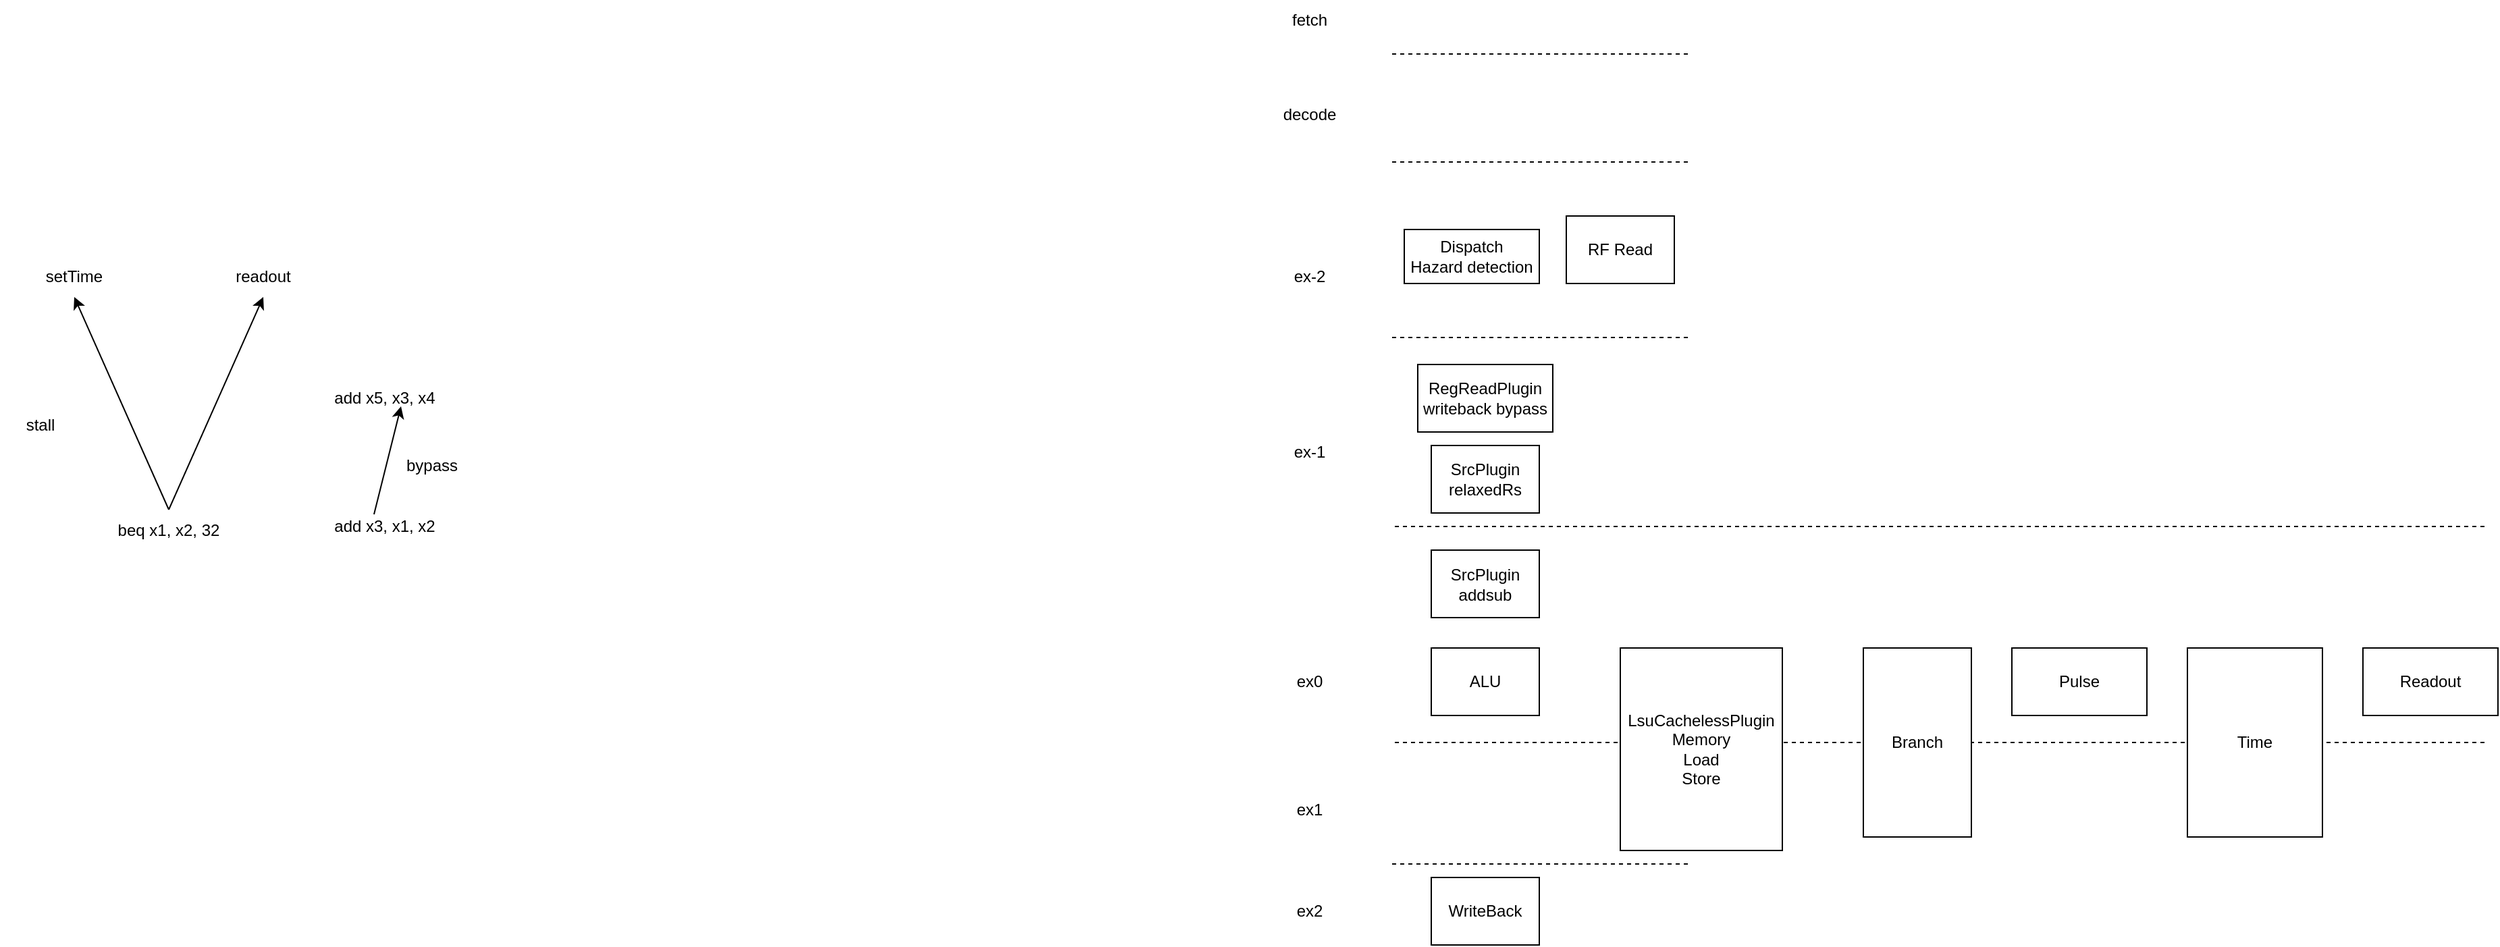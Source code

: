 <mxfile>
    <diagram id="kOJ-MxovEovufVKgLp_z" name="Page-1">
        <mxGraphModel dx="2111" dy="874" grid="1" gridSize="10" guides="1" tooltips="1" connect="1" arrows="1" fold="1" page="1" pageScale="1" pageWidth="850" pageHeight="1100" math="0" shadow="0">
            <root>
                <mxCell id="0"/>
                <mxCell id="1" parent="0"/>
                <mxCell id="3" value="" style="endArrow=none;dashed=1;html=1;" parent="1" edge="1">
                    <mxGeometry width="50" height="50" relative="1" as="geometry">
                        <mxPoint x="540" y="280" as="sourcePoint"/>
                        <mxPoint x="320" y="280" as="targetPoint"/>
                    </mxGeometry>
                </mxCell>
                <mxCell id="4" value="fetch" style="text;html=1;strokeColor=none;fillColor=none;align=center;verticalAlign=middle;whiteSpace=wrap;rounded=0;" parent="1" vertex="1">
                    <mxGeometry x="230" y="160" width="60" height="30" as="geometry"/>
                </mxCell>
                <mxCell id="5" value="" style="endArrow=none;dashed=1;html=1;" parent="1" edge="1">
                    <mxGeometry width="50" height="50" relative="1" as="geometry">
                        <mxPoint x="1130" y="550" as="sourcePoint"/>
                        <mxPoint x="320" y="550" as="targetPoint"/>
                    </mxGeometry>
                </mxCell>
                <mxCell id="6" value="ex-1" style="text;html=1;strokeColor=none;fillColor=none;align=center;verticalAlign=middle;whiteSpace=wrap;rounded=0;" parent="1" vertex="1">
                    <mxGeometry x="230" y="480" width="60" height="30" as="geometry"/>
                </mxCell>
                <mxCell id="7" value="" style="endArrow=none;dashed=1;html=1;" parent="1" edge="1">
                    <mxGeometry width="50" height="50" relative="1" as="geometry">
                        <mxPoint x="1130" y="710" as="sourcePoint"/>
                        <mxPoint x="320" y="710" as="targetPoint"/>
                    </mxGeometry>
                </mxCell>
                <mxCell id="8" value="ex0" style="text;html=1;strokeColor=none;fillColor=none;align=center;verticalAlign=middle;whiteSpace=wrap;rounded=0;" parent="1" vertex="1">
                    <mxGeometry x="230" y="650" width="60" height="30" as="geometry"/>
                </mxCell>
                <mxCell id="9" value="RF Read" style="rounded=0;whiteSpace=wrap;html=1;" parent="1" vertex="1">
                    <mxGeometry x="450" y="320" width="80" height="50" as="geometry"/>
                </mxCell>
                <mxCell id="11" value="" style="endArrow=none;dashed=1;html=1;" parent="1" edge="1">
                    <mxGeometry width="50" height="50" relative="1" as="geometry">
                        <mxPoint x="540" y="800" as="sourcePoint"/>
                        <mxPoint x="320" y="800" as="targetPoint"/>
                    </mxGeometry>
                </mxCell>
                <mxCell id="12" value="ex1" style="text;html=1;strokeColor=none;fillColor=none;align=center;verticalAlign=middle;whiteSpace=wrap;rounded=0;" parent="1" vertex="1">
                    <mxGeometry x="230" y="745" width="60" height="30" as="geometry"/>
                </mxCell>
                <mxCell id="15" value="ALU" style="rounded=0;whiteSpace=wrap;html=1;" parent="1" vertex="1">
                    <mxGeometry x="350" y="640" width="80" height="50" as="geometry"/>
                </mxCell>
                <mxCell id="23" value="WriteBack" style="rounded=0;whiteSpace=wrap;html=1;" parent="1" vertex="1">
                    <mxGeometry x="350" y="810" width="80" height="50" as="geometry"/>
                </mxCell>
                <mxCell id="24" value="&lt;div&gt;LsuCachelessPlugin&lt;/div&gt;Memory&lt;div&gt;Load&lt;/div&gt;&lt;div&gt;Store&lt;/div&gt;" style="rounded=0;whiteSpace=wrap;html=1;" parent="1" vertex="1">
                    <mxGeometry x="490" y="640" width="120" height="150" as="geometry"/>
                </mxCell>
                <mxCell id="25" value="Dispatch&lt;br&gt;Hazard detection" style="rounded=0;whiteSpace=wrap;html=1;" parent="1" vertex="1">
                    <mxGeometry x="330" y="330" width="100" height="40" as="geometry"/>
                </mxCell>
                <mxCell id="26" value="ex2" style="text;html=1;strokeColor=none;fillColor=none;align=center;verticalAlign=middle;whiteSpace=wrap;rounded=0;" parent="1" vertex="1">
                    <mxGeometry x="230" y="820" width="60" height="30" as="geometry"/>
                </mxCell>
                <mxCell id="30" value="Pulse" style="rounded=0;whiteSpace=wrap;html=1;" parent="1" vertex="1">
                    <mxGeometry x="780" y="640" width="100" height="50" as="geometry"/>
                </mxCell>
                <mxCell id="33" value="Branch" style="rounded=0;whiteSpace=wrap;html=1;" parent="1" vertex="1">
                    <mxGeometry x="670" y="640" width="80" height="140" as="geometry"/>
                </mxCell>
                <mxCell id="Nnzz66zd7dhe3EpLPmQt-33" value="" style="endArrow=none;dashed=1;html=1;" parent="1" edge="1">
                    <mxGeometry width="50" height="50" relative="1" as="geometry">
                        <mxPoint x="540" y="200" as="sourcePoint"/>
                        <mxPoint x="320" y="200" as="targetPoint"/>
                    </mxGeometry>
                </mxCell>
                <mxCell id="Nnzz66zd7dhe3EpLPmQt-34" value="decode" style="text;html=1;strokeColor=none;fillColor=none;align=center;verticalAlign=middle;whiteSpace=wrap;rounded=0;" parent="1" vertex="1">
                    <mxGeometry x="230" y="230" width="60" height="30" as="geometry"/>
                </mxCell>
                <mxCell id="Nnzz66zd7dhe3EpLPmQt-36" value="Readout" style="rounded=0;whiteSpace=wrap;html=1;" parent="1" vertex="1">
                    <mxGeometry x="1040" y="640" width="100" height="50" as="geometry"/>
                </mxCell>
                <mxCell id="Nnzz66zd7dhe3EpLPmQt-37" value="Time&lt;br&gt;" style="rounded=0;whiteSpace=wrap;html=1;" parent="1" vertex="1">
                    <mxGeometry x="910" y="640" width="100" height="140" as="geometry"/>
                </mxCell>
                <mxCell id="Nnzz66zd7dhe3EpLPmQt-38" value="add x3, x1, x2" style="text;html=1;strokeColor=none;fillColor=none;align=center;verticalAlign=middle;whiteSpace=wrap;rounded=0;" parent="1" vertex="1">
                    <mxGeometry x="-470" y="535" width="90" height="30" as="geometry"/>
                </mxCell>
                <mxCell id="Nnzz66zd7dhe3EpLPmQt-39" value="add x5, x3, x4" style="text;html=1;strokeColor=none;fillColor=none;align=center;verticalAlign=middle;whiteSpace=wrap;rounded=0;" parent="1" vertex="1">
                    <mxGeometry x="-470" y="440" width="90" height="30" as="geometry"/>
                </mxCell>
                <mxCell id="Nnzz66zd7dhe3EpLPmQt-40" value="" style="endArrow=classic;html=1;" parent="1" edge="1">
                    <mxGeometry width="50" height="50" relative="1" as="geometry">
                        <mxPoint x="-433" y="541" as="sourcePoint"/>
                        <mxPoint x="-413" y="461" as="targetPoint"/>
                    </mxGeometry>
                </mxCell>
                <mxCell id="Nnzz66zd7dhe3EpLPmQt-41" value="bypass" style="text;html=1;strokeColor=none;fillColor=none;align=center;verticalAlign=middle;whiteSpace=wrap;rounded=0;" parent="1" vertex="1">
                    <mxGeometry x="-420" y="490" width="60" height="30" as="geometry"/>
                </mxCell>
                <mxCell id="Nnzz66zd7dhe3EpLPmQt-42" value="beq x1, x2, 32" style="text;html=1;strokeColor=none;fillColor=none;align=center;verticalAlign=middle;whiteSpace=wrap;rounded=0;" parent="1" vertex="1">
                    <mxGeometry x="-630" y="537.5" width="90" height="30" as="geometry"/>
                </mxCell>
                <mxCell id="Nnzz66zd7dhe3EpLPmQt-43" value="readout" style="text;html=1;strokeColor=none;fillColor=none;align=center;verticalAlign=middle;whiteSpace=wrap;rounded=0;" parent="1" vertex="1">
                    <mxGeometry x="-560" y="350" width="90" height="30" as="geometry"/>
                </mxCell>
                <mxCell id="Nnzz66zd7dhe3EpLPmQt-44" value="" style="endArrow=classic;html=1;exitX=0.5;exitY=0;exitDx=0;exitDy=0;entryX=0.5;entryY=1;entryDx=0;entryDy=0;" parent="1" source="Nnzz66zd7dhe3EpLPmQt-42" target="Nnzz66zd7dhe3EpLPmQt-43" edge="1">
                    <mxGeometry width="50" height="50" relative="1" as="geometry">
                        <mxPoint x="-593" y="543.5" as="sourcePoint"/>
                        <mxPoint x="-590" y="390" as="targetPoint"/>
                    </mxGeometry>
                </mxCell>
                <mxCell id="Nnzz66zd7dhe3EpLPmQt-45" value="stall" style="text;html=1;strokeColor=none;fillColor=none;align=center;verticalAlign=middle;whiteSpace=wrap;rounded=0;" parent="1" vertex="1">
                    <mxGeometry x="-710" y="460" width="60" height="30" as="geometry"/>
                </mxCell>
                <mxCell id="Nnzz66zd7dhe3EpLPmQt-46" value="setTime" style="text;html=1;strokeColor=none;fillColor=none;align=center;verticalAlign=middle;whiteSpace=wrap;rounded=0;" parent="1" vertex="1">
                    <mxGeometry x="-700" y="350" width="90" height="30" as="geometry"/>
                </mxCell>
                <mxCell id="Nnzz66zd7dhe3EpLPmQt-48" value="" style="endArrow=classic;html=1;entryX=0.5;entryY=1;entryDx=0;entryDy=0;exitX=0.5;exitY=0;exitDx=0;exitDy=0;" parent="1" source="Nnzz66zd7dhe3EpLPmQt-42" target="Nnzz66zd7dhe3EpLPmQt-46" edge="1">
                    <mxGeometry width="50" height="50" relative="1" as="geometry">
                        <mxPoint x="-650.0" y="541.75" as="sourcePoint"/>
                        <mxPoint x="-647" y="388.25" as="targetPoint"/>
                    </mxGeometry>
                </mxCell>
                <mxCell id="34" value="" style="endArrow=none;dashed=1;html=1;" edge="1" parent="1">
                    <mxGeometry width="50" height="50" relative="1" as="geometry">
                        <mxPoint x="540" y="410" as="sourcePoint"/>
                        <mxPoint x="320" y="410" as="targetPoint"/>
                    </mxGeometry>
                </mxCell>
                <mxCell id="35" value="ex-2" style="text;html=1;strokeColor=none;fillColor=none;align=center;verticalAlign=middle;whiteSpace=wrap;rounded=0;" vertex="1" parent="1">
                    <mxGeometry x="230" y="350" width="60" height="30" as="geometry"/>
                </mxCell>
                <mxCell id="36" value="&lt;div&gt;RegReadPlugin&lt;/div&gt;writeback bypass" style="rounded=0;whiteSpace=wrap;html=1;" vertex="1" parent="1">
                    <mxGeometry x="340" y="430" width="100" height="50" as="geometry"/>
                </mxCell>
                <mxCell id="37" value="SrcPlugin&lt;div&gt;relaxedRs&lt;/div&gt;" style="rounded=0;whiteSpace=wrap;html=1;" vertex="1" parent="1">
                    <mxGeometry x="350" y="490" width="80" height="50" as="geometry"/>
                </mxCell>
                <mxCell id="SExxyXi1l0MOoqXrUEwF-40" value="SrcPlugin&lt;div&gt;addsub&lt;/div&gt;" style="rounded=0;whiteSpace=wrap;html=1;" vertex="1" parent="1">
                    <mxGeometry x="350" y="567.5" width="80" height="50" as="geometry"/>
                </mxCell>
            </root>
        </mxGraphModel>
    </diagram>
    <diagram name="Copy of Page-1" id="UYCvycLY2p74oL7-VaF-">
        <mxGraphModel dx="2111" dy="874" grid="1" gridSize="10" guides="1" tooltips="1" connect="1" arrows="1" fold="1" page="1" pageScale="1" pageWidth="850" pageHeight="1100" math="0" shadow="0">
            <root>
                <mxCell id="gxQDdSemSxHT6XxgL2sQ-0"/>
                <mxCell id="gxQDdSemSxHT6XxgL2sQ-1" parent="gxQDdSemSxHT6XxgL2sQ-0"/>
                <mxCell id="gxQDdSemSxHT6XxgL2sQ-2" value="" style="endArrow=none;dashed=1;html=1;" parent="gxQDdSemSxHT6XxgL2sQ-1" edge="1">
                    <mxGeometry width="50" height="50" relative="1" as="geometry">
                        <mxPoint x="660" y="150" as="sourcePoint"/>
                        <mxPoint x="440" y="150" as="targetPoint"/>
                    </mxGeometry>
                </mxCell>
                <mxCell id="gxQDdSemSxHT6XxgL2sQ-3" value="fetch" style="text;html=1;strokeColor=none;fillColor=none;align=center;verticalAlign=middle;whiteSpace=wrap;rounded=0;" parent="gxQDdSemSxHT6XxgL2sQ-1" vertex="1">
                    <mxGeometry x="350" y="130" width="60" height="30" as="geometry"/>
                </mxCell>
                <mxCell id="gxQDdSemSxHT6XxgL2sQ-4" value="" style="endArrow=none;dashed=1;html=1;" parent="gxQDdSemSxHT6XxgL2sQ-1" edge="1">
                    <mxGeometry width="50" height="50" relative="1" as="geometry">
                        <mxPoint x="660" y="290" as="sourcePoint"/>
                        <mxPoint x="440" y="290" as="targetPoint"/>
                    </mxGeometry>
                </mxCell>
                <mxCell id="gxQDdSemSxHT6XxgL2sQ-5" value="decode&lt;br&gt;ex-1" style="text;html=1;strokeColor=none;fillColor=none;align=center;verticalAlign=middle;whiteSpace=wrap;rounded=0;" parent="gxQDdSemSxHT6XxgL2sQ-1" vertex="1">
                    <mxGeometry x="350" y="230" width="60" height="30" as="geometry"/>
                </mxCell>
                <mxCell id="gxQDdSemSxHT6XxgL2sQ-6" value="" style="endArrow=none;dashed=1;html=1;" parent="gxQDdSemSxHT6XxgL2sQ-1" edge="1">
                    <mxGeometry width="50" height="50" relative="1" as="geometry">
                        <mxPoint x="660" y="419" as="sourcePoint"/>
                        <mxPoint x="440" y="419" as="targetPoint"/>
                    </mxGeometry>
                </mxCell>
                <mxCell id="gxQDdSemSxHT6XxgL2sQ-7" value="ex0" style="text;html=1;strokeColor=none;fillColor=none;align=center;verticalAlign=middle;whiteSpace=wrap;rounded=0;" parent="gxQDdSemSxHT6XxgL2sQ-1" vertex="1">
                    <mxGeometry x="350" y="310" width="60" height="30" as="geometry"/>
                </mxCell>
                <mxCell id="gxQDdSemSxHT6XxgL2sQ-8" value="RF Read" style="rounded=0;whiteSpace=wrap;html=1;" parent="gxQDdSemSxHT6XxgL2sQ-1" vertex="1">
                    <mxGeometry x="500" y="230" width="80" height="50" as="geometry"/>
                </mxCell>
                <mxCell id="gxQDdSemSxHT6XxgL2sQ-9" value="" style="endArrow=none;dashed=1;html=1;" parent="gxQDdSemSxHT6XxgL2sQ-1" edge="1">
                    <mxGeometry width="50" height="50" relative="1" as="geometry">
                        <mxPoint x="660" y="510" as="sourcePoint"/>
                        <mxPoint x="440" y="510" as="targetPoint"/>
                    </mxGeometry>
                </mxCell>
                <mxCell id="gxQDdSemSxHT6XxgL2sQ-10" value="ex1" style="text;html=1;strokeColor=none;fillColor=none;align=center;verticalAlign=middle;whiteSpace=wrap;rounded=0;" parent="gxQDdSemSxHT6XxgL2sQ-1" vertex="1">
                    <mxGeometry x="350" y="440" width="60" height="30" as="geometry"/>
                </mxCell>
                <mxCell id="gxQDdSemSxHT6XxgL2sQ-11" value="ALU" style="rounded=0;whiteSpace=wrap;html=1;" parent="gxQDdSemSxHT6XxgL2sQ-1" vertex="1">
                    <mxGeometry x="480" y="360" width="80" height="50" as="geometry"/>
                </mxCell>
                <mxCell id="gxQDdSemSxHT6XxgL2sQ-12" value="SrcPlugin" style="rounded=0;whiteSpace=wrap;html=1;" parent="gxQDdSemSxHT6XxgL2sQ-1" vertex="1">
                    <mxGeometry x="480" y="300" width="80" height="50" as="geometry"/>
                </mxCell>
                <mxCell id="gxQDdSemSxHT6XxgL2sQ-13" value="c up" style="rounded=0;whiteSpace=wrap;html=1;" parent="gxQDdSemSxHT6XxgL2sQ-1" vertex="1">
                    <mxGeometry x="870" y="10" width="60" height="60" as="geometry"/>
                </mxCell>
                <mxCell id="gxQDdSemSxHT6XxgL2sQ-14" value="c down" style="rounded=0;whiteSpace=wrap;html=1;" parent="gxQDdSemSxHT6XxgL2sQ-1" vertex="1">
                    <mxGeometry x="960" y="10" width="60" height="60" as="geometry"/>
                </mxCell>
                <mxCell id="gxQDdSemSxHT6XxgL2sQ-15" value="c up&lt;br&gt;reg" style="rounded=0;whiteSpace=wrap;html=1;" parent="gxQDdSemSxHT6XxgL2sQ-1" vertex="1">
                    <mxGeometry x="1085" y="10" width="60" height="60" as="geometry"/>
                </mxCell>
                <mxCell id="gxQDdSemSxHT6XxgL2sQ-16" value="c down" style="rounded=0;whiteSpace=wrap;html=1;" parent="gxQDdSemSxHT6XxgL2sQ-1" vertex="1">
                    <mxGeometry x="1175" y="10" width="60" height="60" as="geometry"/>
                </mxCell>
                <mxCell id="gxQDdSemSxHT6XxgL2sQ-17" value="stage&lt;br&gt;link" style="text;html=1;strokeColor=none;fillColor=none;align=center;verticalAlign=middle;whiteSpace=wrap;rounded=0;" parent="gxQDdSemSxHT6XxgL2sQ-1" vertex="1">
                    <mxGeometry x="1020" y="25" width="60" height="30" as="geometry"/>
                </mxCell>
                <mxCell id="gxQDdSemSxHT6XxgL2sQ-18" value="WB" style="rounded=0;whiteSpace=wrap;html=1;" parent="gxQDdSemSxHT6XxgL2sQ-1" vertex="1">
                    <mxGeometry x="500" y="530" width="80" height="50" as="geometry"/>
                </mxCell>
                <mxCell id="gxQDdSemSxHT6XxgL2sQ-19" value="Memory" style="rounded=0;whiteSpace=wrap;html=1;" parent="gxQDdSemSxHT6XxgL2sQ-1" vertex="1">
                    <mxGeometry x="590" y="330" width="80" height="220" as="geometry"/>
                </mxCell>
                <mxCell id="gxQDdSemSxHT6XxgL2sQ-20" value="Dispatch&lt;br&gt;Hazard detection" style="rounded=0;whiteSpace=wrap;html=1;" parent="gxQDdSemSxHT6XxgL2sQ-1" vertex="1">
                    <mxGeometry x="490" y="180" width="100" height="40" as="geometry"/>
                </mxCell>
                <mxCell id="gxQDdSemSxHT6XxgL2sQ-21" value="ex2" style="text;html=1;strokeColor=none;fillColor=none;align=center;verticalAlign=middle;whiteSpace=wrap;rounded=0;" parent="gxQDdSemSxHT6XxgL2sQ-1" vertex="1">
                    <mxGeometry x="350" y="530" width="60" height="30" as="geometry"/>
                </mxCell>
                <mxCell id="gxQDdSemSxHT6XxgL2sQ-22" value="" style="endArrow=none;dashed=1;html=1;" parent="gxQDdSemSxHT6XxgL2sQ-1" edge="1">
                    <mxGeometry width="50" height="50" relative="1" as="geometry">
                        <mxPoint x="660" y="590" as="sourcePoint"/>
                        <mxPoint x="440" y="590" as="targetPoint"/>
                    </mxGeometry>
                </mxCell>
                <mxCell id="gxQDdSemSxHT6XxgL2sQ-23" value="ex3" style="text;html=1;strokeColor=none;fillColor=none;align=center;verticalAlign=middle;whiteSpace=wrap;rounded=0;" parent="gxQDdSemSxHT6XxgL2sQ-1" vertex="1">
                    <mxGeometry x="350" y="610" width="60" height="30" as="geometry"/>
                </mxCell>
                <mxCell id="gxQDdSemSxHT6XxgL2sQ-27" value="Branch" style="rounded=0;whiteSpace=wrap;html=1;" parent="gxQDdSemSxHT6XxgL2sQ-1" vertex="1">
                    <mxGeometry x="690" y="300" width="80" height="200" as="geometry"/>
                </mxCell>
                <mxCell id="tpXsupP0RlZtD7fNnHrJ-5" value="" style="edgeStyle=none;html=1;" parent="gxQDdSemSxHT6XxgL2sQ-1" source="tpXsupP0RlZtD7fNnHrJ-1" target="tpXsupP0RlZtD7fNnHrJ-2" edge="1">
                    <mxGeometry relative="1" as="geometry"/>
                </mxCell>
                <mxCell id="tpXsupP0RlZtD7fNnHrJ-1" value="Instruction Memory" style="rounded=0;whiteSpace=wrap;html=1;" parent="gxQDdSemSxHT6XxgL2sQ-1" vertex="1">
                    <mxGeometry x="190" y="20" width="100" height="40" as="geometry"/>
                </mxCell>
                <mxCell id="tpXsupP0RlZtD7fNnHrJ-9" value="" style="edgeStyle=none;html=1;" parent="gxQDdSemSxHT6XxgL2sQ-1" source="tpXsupP0RlZtD7fNnHrJ-2" target="tpXsupP0RlZtD7fNnHrJ-8" edge="1">
                    <mxGeometry relative="1" as="geometry"/>
                </mxCell>
                <mxCell id="tpXsupP0RlZtD7fNnHrJ-2" value="add x7, x3, x5" style="rounded=0;whiteSpace=wrap;html=1;" parent="gxQDdSemSxHT6XxgL2sQ-1" vertex="1">
                    <mxGeometry x="190" y="80" width="100" height="40" as="geometry"/>
                </mxCell>
                <mxCell id="tpXsupP0RlZtD7fNnHrJ-4" value="" style="edgeStyle=none;html=1;" parent="gxQDdSemSxHT6XxgL2sQ-1" source="tpXsupP0RlZtD7fNnHrJ-3" target="tpXsupP0RlZtD7fNnHrJ-1" edge="1">
                    <mxGeometry relative="1" as="geometry"/>
                </mxCell>
                <mxCell id="tpXsupP0RlZtD7fNnHrJ-3" value="Program&lt;br&gt;Counter" style="rounded=0;whiteSpace=wrap;html=1;" parent="gxQDdSemSxHT6XxgL2sQ-1" vertex="1">
                    <mxGeometry x="460" y="20" width="100" height="40" as="geometry"/>
                </mxCell>
                <mxCell id="tpXsupP0RlZtD7fNnHrJ-24" value="" style="edgeStyle=none;html=1;" parent="gxQDdSemSxHT6XxgL2sQ-1" source="tpXsupP0RlZtD7fNnHrJ-6" target="tpXsupP0RlZtD7fNnHrJ-22" edge="1">
                    <mxGeometry relative="1" as="geometry"/>
                </mxCell>
                <mxCell id="tpXsupP0RlZtD7fNnHrJ-6" value="RegFile" style="rounded=0;whiteSpace=wrap;html=1;" parent="gxQDdSemSxHT6XxgL2sQ-1" vertex="1">
                    <mxGeometry x="130" y="240" width="100" height="40" as="geometry"/>
                </mxCell>
                <mxCell id="tpXsupP0RlZtD7fNnHrJ-7" value="x7 = x3 + x5" style="text;html=1;strokeColor=none;fillColor=none;align=center;verticalAlign=middle;whiteSpace=wrap;rounded=0;" parent="gxQDdSemSxHT6XxgL2sQ-1" vertex="1">
                    <mxGeometry x="80" y="85" width="70" height="30" as="geometry"/>
                </mxCell>
                <mxCell id="tpXsupP0RlZtD7fNnHrJ-11" value="" style="edgeStyle=none;html=1;" parent="gxQDdSemSxHT6XxgL2sQ-1" source="tpXsupP0RlZtD7fNnHrJ-8" target="tpXsupP0RlZtD7fNnHrJ-6" edge="1">
                    <mxGeometry relative="1" as="geometry"/>
                </mxCell>
                <mxCell id="tpXsupP0RlZtD7fNnHrJ-17" value="" style="edgeStyle=none;html=1;" parent="gxQDdSemSxHT6XxgL2sQ-1" source="tpXsupP0RlZtD7fNnHrJ-8" target="tpXsupP0RlZtD7fNnHrJ-16" edge="1">
                    <mxGeometry relative="1" as="geometry"/>
                </mxCell>
                <mxCell id="tpXsupP0RlZtD7fNnHrJ-21" value="" style="edgeStyle=none;html=1;" parent="gxQDdSemSxHT6XxgL2sQ-1" source="tpXsupP0RlZtD7fNnHrJ-8" target="tpXsupP0RlZtD7fNnHrJ-18" edge="1">
                    <mxGeometry relative="1" as="geometry"/>
                </mxCell>
                <mxCell id="tpXsupP0RlZtD7fNnHrJ-8" value="Decoding&lt;br&gt;Logic" style="rounded=0;whiteSpace=wrap;html=1;" parent="gxQDdSemSxHT6XxgL2sQ-1" vertex="1">
                    <mxGeometry x="190" y="180" width="100" height="40" as="geometry"/>
                </mxCell>
                <mxCell id="tpXsupP0RlZtD7fNnHrJ-10" value="address&lt;br&gt;of&lt;br&gt;next inst" style="text;html=1;strokeColor=none;fillColor=none;align=center;verticalAlign=middle;whiteSpace=wrap;rounded=0;" parent="gxQDdSemSxHT6XxgL2sQ-1" vertex="1">
                    <mxGeometry x="340" y="50" width="60" height="30" as="geometry"/>
                </mxCell>
                <mxCell id="tpXsupP0RlZtD7fNnHrJ-12" value="RS1 PHYS = 3&lt;br&gt;RS2 PHYS = 5&lt;br&gt;RD PHYS = 7" style="text;html=1;strokeColor=none;fillColor=none;align=center;verticalAlign=middle;whiteSpace=wrap;rounded=0;" parent="gxQDdSemSxHT6XxgL2sQ-1" vertex="1">
                    <mxGeometry x="230" y="230" width="90" height="30" as="geometry"/>
                </mxCell>
                <mxCell id="tpXsupP0RlZtD7fNnHrJ-31" style="edgeStyle=none;html=1;exitX=0.5;exitY=1;exitDx=0;exitDy=0;entryX=0.25;entryY=0;entryDx=0;entryDy=0;" parent="gxQDdSemSxHT6XxgL2sQ-1" source="tpXsupP0RlZtD7fNnHrJ-16" target="tpXsupP0RlZtD7fNnHrJ-28" edge="1">
                    <mxGeometry relative="1" as="geometry"/>
                </mxCell>
                <mxCell id="tpXsupP0RlZtD7fNnHrJ-16" value="writeback.SEL = true" style="rounded=0;whiteSpace=wrap;html=1;" parent="gxQDdSemSxHT6XxgL2sQ-1" vertex="1">
                    <mxGeometry x="-80" y="325" width="130" height="40" as="geometry"/>
                </mxCell>
                <mxCell id="tpXsupP0RlZtD7fNnHrJ-29" style="edgeStyle=none;html=1;exitX=0.5;exitY=1;exitDx=0;exitDy=0;entryX=0.25;entryY=0;entryDx=0;entryDy=0;" parent="gxQDdSemSxHT6XxgL2sQ-1" source="tpXsupP0RlZtD7fNnHrJ-18" target="tpXsupP0RlZtD7fNnHrJ-26" edge="1">
                    <mxGeometry relative="1" as="geometry"/>
                </mxCell>
                <mxCell id="tpXsupP0RlZtD7fNnHrJ-18" value="IntAlu.ALU_CTRL=ADD_SUB" style="rounded=0;whiteSpace=wrap;html=1;" parent="gxQDdSemSxHT6XxgL2sQ-1" vertex="1">
                    <mxGeometry x="-90" y="210" width="210" height="40" as="geometry"/>
                </mxCell>
                <mxCell id="tpXsupP0RlZtD7fNnHrJ-27" value="" style="edgeStyle=none;html=1;" parent="gxQDdSemSxHT6XxgL2sQ-1" source="tpXsupP0RlZtD7fNnHrJ-22" target="tpXsupP0RlZtD7fNnHrJ-26" edge="1">
                    <mxGeometry relative="1" as="geometry"/>
                </mxCell>
                <mxCell id="tpXsupP0RlZtD7fNnHrJ-22" value="srcp.ADD_SUB = x3+x5" style="rounded=0;whiteSpace=wrap;html=1;" parent="gxQDdSemSxHT6XxgL2sQ-1" vertex="1">
                    <mxGeometry x="112.5" y="305" width="135" height="40" as="geometry"/>
                </mxCell>
                <mxCell id="tpXsupP0RlZtD7fNnHrJ-25" value="x3, x5" style="text;html=1;strokeColor=none;fillColor=none;align=center;verticalAlign=middle;whiteSpace=wrap;rounded=0;" parent="gxQDdSemSxHT6XxgL2sQ-1" vertex="1">
                    <mxGeometry x="157.5" y="280" width="90" height="30" as="geometry"/>
                </mxCell>
                <mxCell id="tpXsupP0RlZtD7fNnHrJ-30" value="" style="edgeStyle=none;html=1;" parent="gxQDdSemSxHT6XxgL2sQ-1" source="tpXsupP0RlZtD7fNnHrJ-26" target="tpXsupP0RlZtD7fNnHrJ-28" edge="1">
                    <mxGeometry relative="1" as="geometry"/>
                </mxCell>
                <mxCell id="tpXsupP0RlZtD7fNnHrJ-26" value="ALU_RESULT=src.ADD_SUB" style="rounded=0;whiteSpace=wrap;html=1;" parent="gxQDdSemSxHT6XxgL2sQ-1" vertex="1">
                    <mxGeometry x="81.25" y="365" width="197.5" height="40" as="geometry"/>
                </mxCell>
                <mxCell id="tpXsupP0RlZtD7fNnHrJ-33" value="" style="edgeStyle=none;html=1;" parent="gxQDdSemSxHT6XxgL2sQ-1" source="tpXsupP0RlZtD7fNnHrJ-28" target="tpXsupP0RlZtD7fNnHrJ-32" edge="1">
                    <mxGeometry relative="1" as="geometry"/>
                </mxCell>
                <mxCell id="tpXsupP0RlZtD7fNnHrJ-28" value="ALU_RESULT=src.ADD_SUB" style="rounded=0;whiteSpace=wrap;html=1;" parent="gxQDdSemSxHT6XxgL2sQ-1" vertex="1">
                    <mxGeometry x="81.25" y="525" width="197.5" height="40" as="geometry"/>
                </mxCell>
                <mxCell id="tpXsupP0RlZtD7fNnHrJ-32" value="RegFile" style="rounded=0;whiteSpace=wrap;html=1;" parent="gxQDdSemSxHT6XxgL2sQ-1" vertex="1">
                    <mxGeometry x="130" y="605" width="100" height="40" as="geometry"/>
                </mxCell>
                <mxCell id="tpXsupP0RlZtD7fNnHrJ-34" value="data = ALU_RESULT" style="text;html=1;strokeColor=none;fillColor=none;align=center;verticalAlign=middle;whiteSpace=wrap;rounded=0;" parent="gxQDdSemSxHT6XxgL2sQ-1" vertex="1">
                    <mxGeometry x="195" y="575" width="90" height="30" as="geometry"/>
                </mxCell>
                <mxCell id="tpXsupP0RlZtD7fNnHrJ-36" value="write address = RD PHYS = 7" style="text;html=1;strokeColor=none;fillColor=none;align=center;verticalAlign=middle;whiteSpace=wrap;rounded=0;" parent="gxQDdSemSxHT6XxgL2sQ-1" vertex="1">
                    <mxGeometry x="60" y="575" width="90" height="30" as="geometry"/>
                </mxCell>
            </root>
        </mxGraphModel>
    </diagram>
</mxfile>